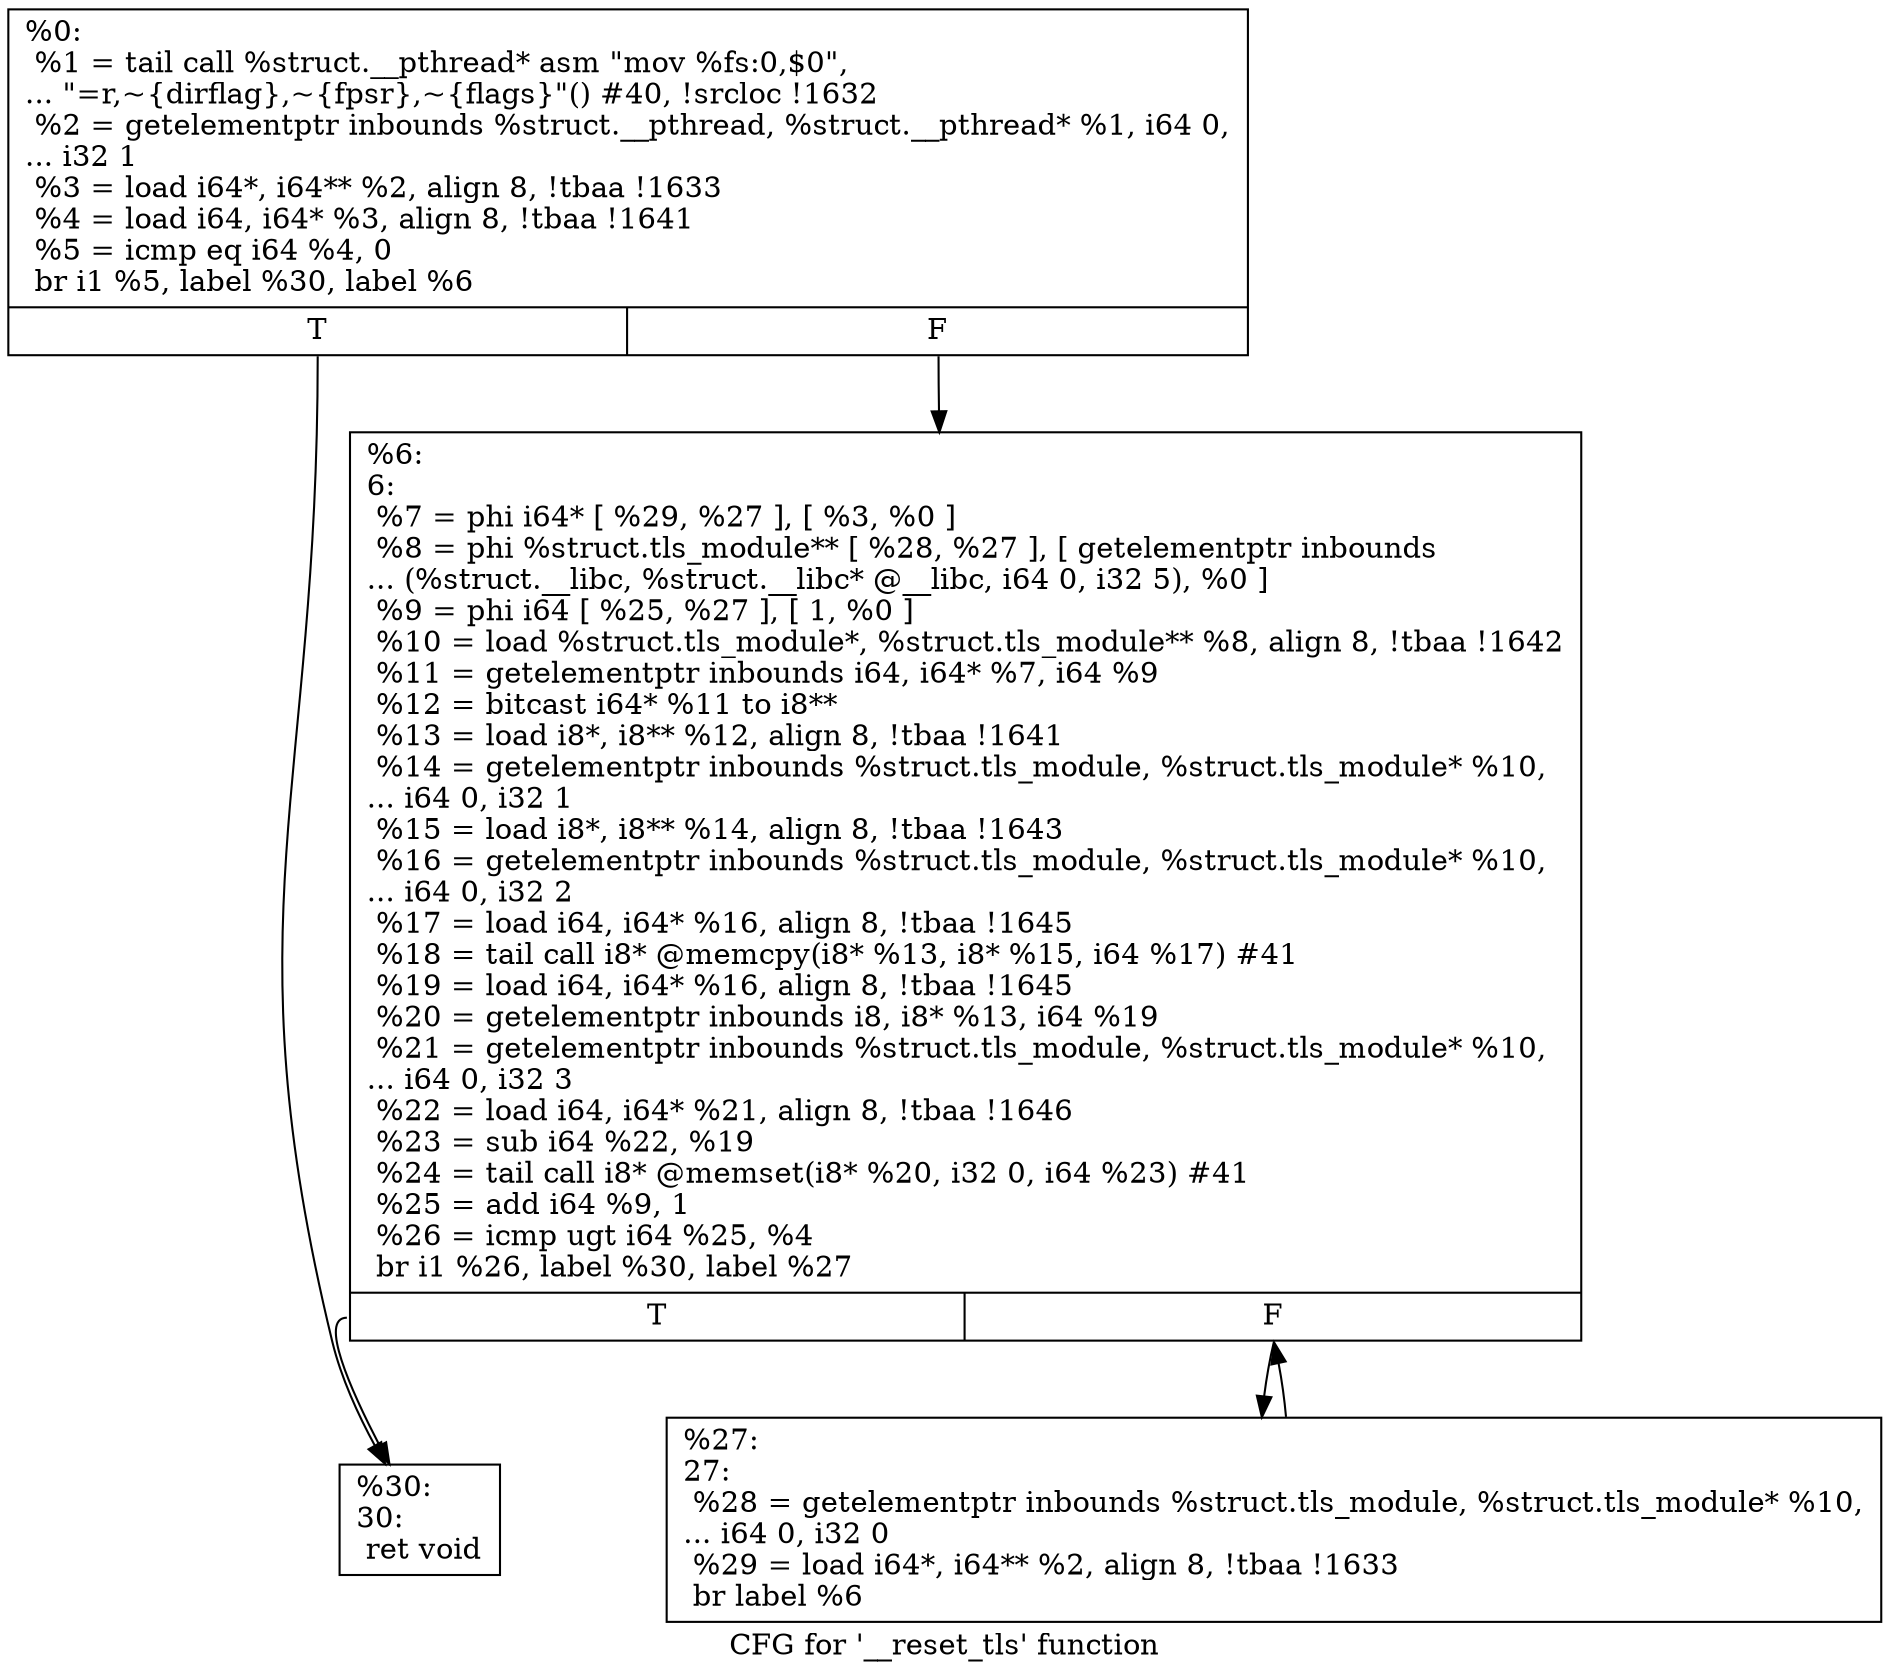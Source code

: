 digraph "CFG for '__reset_tls' function" {
	label="CFG for '__reset_tls' function";

	Node0x1a077b0 [shape=record,label="{%0:\l  %1 = tail call %struct.__pthread* asm \"mov %fs:0,$0\",\l... \"=r,~\{dirflag\},~\{fpsr\},~\{flags\}\"() #40, !srcloc !1632\l  %2 = getelementptr inbounds %struct.__pthread, %struct.__pthread* %1, i64 0,\l... i32 1\l  %3 = load i64*, i64** %2, align 8, !tbaa !1633\l  %4 = load i64, i64* %3, align 8, !tbaa !1641\l  %5 = icmp eq i64 %4, 0\l  br i1 %5, label %30, label %6\l|{<s0>T|<s1>F}}"];
	Node0x1a077b0:s0 -> Node0x1a08020;
	Node0x1a077b0:s1 -> Node0x1a07f80;
	Node0x1a07f80 [shape=record,label="{%6:\l6:                                                \l  %7 = phi i64* [ %29, %27 ], [ %3, %0 ]\l  %8 = phi %struct.tls_module** [ %28, %27 ], [ getelementptr inbounds\l... (%struct.__libc, %struct.__libc* @__libc, i64 0, i32 5), %0 ]\l  %9 = phi i64 [ %25, %27 ], [ 1, %0 ]\l  %10 = load %struct.tls_module*, %struct.tls_module** %8, align 8, !tbaa !1642\l  %11 = getelementptr inbounds i64, i64* %7, i64 %9\l  %12 = bitcast i64* %11 to i8**\l  %13 = load i8*, i8** %12, align 8, !tbaa !1641\l  %14 = getelementptr inbounds %struct.tls_module, %struct.tls_module* %10,\l... i64 0, i32 1\l  %15 = load i8*, i8** %14, align 8, !tbaa !1643\l  %16 = getelementptr inbounds %struct.tls_module, %struct.tls_module* %10,\l... i64 0, i32 2\l  %17 = load i64, i64* %16, align 8, !tbaa !1645\l  %18 = tail call i8* @memcpy(i8* %13, i8* %15, i64 %17) #41\l  %19 = load i64, i64* %16, align 8, !tbaa !1645\l  %20 = getelementptr inbounds i8, i8* %13, i64 %19\l  %21 = getelementptr inbounds %struct.tls_module, %struct.tls_module* %10,\l... i64 0, i32 3\l  %22 = load i64, i64* %21, align 8, !tbaa !1646\l  %23 = sub i64 %22, %19\l  %24 = tail call i8* @memset(i8* %20, i32 0, i64 %23) #41\l  %25 = add i64 %9, 1\l  %26 = icmp ugt i64 %25, %4\l  br i1 %26, label %30, label %27\l|{<s0>T|<s1>F}}"];
	Node0x1a07f80:s0 -> Node0x1a08020;
	Node0x1a07f80:s1 -> Node0x1a07fd0;
	Node0x1a07fd0 [shape=record,label="{%27:\l27:                                               \l  %28 = getelementptr inbounds %struct.tls_module, %struct.tls_module* %10,\l... i64 0, i32 0\l  %29 = load i64*, i64** %2, align 8, !tbaa !1633\l  br label %6\l}"];
	Node0x1a07fd0 -> Node0x1a07f80;
	Node0x1a08020 [shape=record,label="{%30:\l30:                                               \l  ret void\l}"];
}
